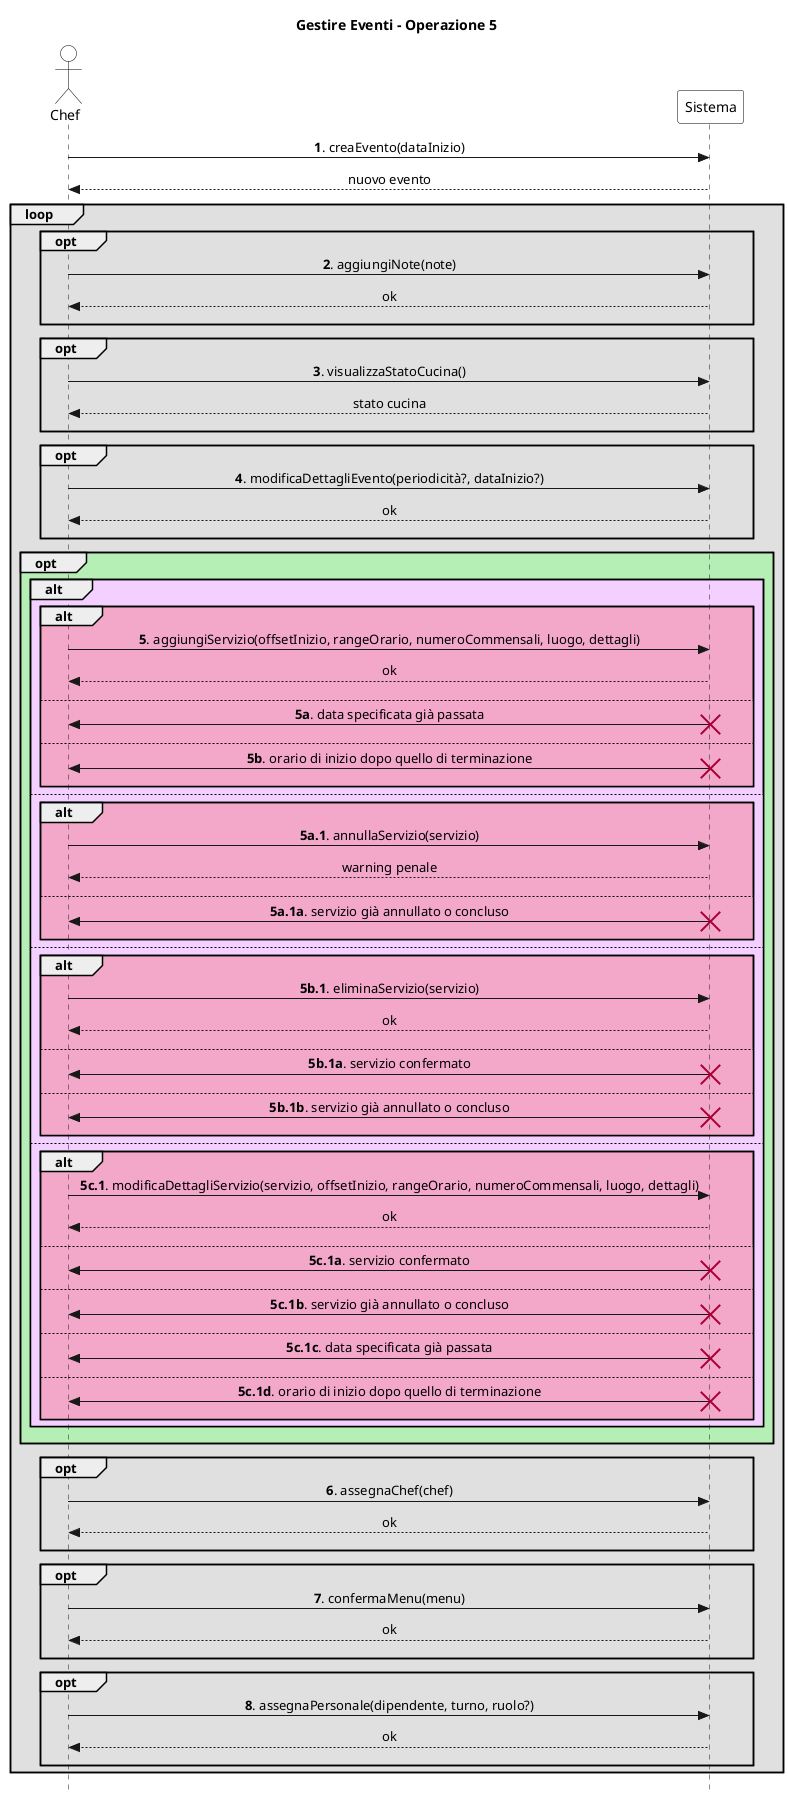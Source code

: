 @startuml
skinparam Style strictuml
skinparam SequenceMessageAlign center

skinparam sequence {
    ActorBorderColor Black
    ActorBackgroundColor White
    ParticipantBorderColor Black
    ParticipantBackgroundColor White
}

actor Chef
participant Sistema

title Gestire Eventi - Operazione 5

Chef -> Sistema: **1**. creaEvento(dataInizio)
return nuovo evento

loop #e0e0e0
    opt #e0e0e0
        Chef -> Sistema: **2**. aggiungiNote(note)
        return ok
        ||10||
    end

    opt #e0e0e0
        Chef -> Sistema: **3**. visualizzaStatoCucina()
        return stato cucina
        ||10||
    end

    opt #e0e0e0
        Chef -> Sistema: **4**. modificaDettagliEvento(periodicità?, dataInizio?)
        return ok
        ||10||
    end

    opt #b6efb6
        alt #f3d0ff
            alt #f3a7c9
                Chef -> Sistema: **5**. aggiungiServizio(offsetInizio, rangeOrario, numeroCommensali, luogo, dettagli)
                return ok
                ||10||
            else
                Chef <- Sistema: **5a**. data specificata già passata
                destroy Sistema
                ||10||
            else
                Chef <- Sistema: **5b**. orario di inizio dopo quello di terminazione
                destroy Sistema
                ||10||
            end
        else
            alt #f3a7c9
                Chef -> Sistema: **5a.1**. annullaServizio(servizio)
                return warning penale
                ||10||
            else
                Chef <- Sistema: **5a.1a**. servizio già annullato o concluso
                destroy Sistema
                ||10||
            end
        else
            alt #f3a7c9
                Chef -> Sistema: **5b.1**. eliminaServizio(servizio)
                return ok
                ||10||
            else
                Chef <- Sistema: **5b.1a**. servizio confermato
                destroy Sistema
                ||10||
            else
                Chef <- Sistema: **5b.1b**. servizio già annullato o concluso
                destroy Sistema
                ||10||
            end
        else
            alt #f3a7c9
                Chef -> Sistema: **5c.1**. modificaDettagliServizio(servizio, offsetInizio, rangeOrario, numeroCommensali, luogo, dettagli)
                return ok
                ||10||
            else
                Chef <- Sistema: **5c.1a**. servizio confermato
                destroy Sistema
                ||10||
            else
                Chef <- Sistema: **5c.1b**. servizio già annullato o concluso
                destroy Sistema
                ||10||
            else
                Chef <- Sistema: **5c.1c**. data specificata già passata
                destroy Sistema
                ||10||
            else
                Chef <- Sistema: **5c.1d**. orario di inizio dopo quello di terminazione
                destroy Sistema
                ||10||
            end
        end
        ||10||
    end

    opt #e0e0e0
        Chef -> Sistema: **6**. assegnaChef(chef)
        return ok
        ||10||
    end

    opt #e0e0e0
        Chef -> Sistema: **7**. confermaMenu(menu)
        return ok
        ||10||
    end

    opt #e0e0e0
        Chef -> Sistema: **8**. assegnaPersonale(dipendente, turno, ruolo?)
        return ok
        ||10||
    end
end
@enduml